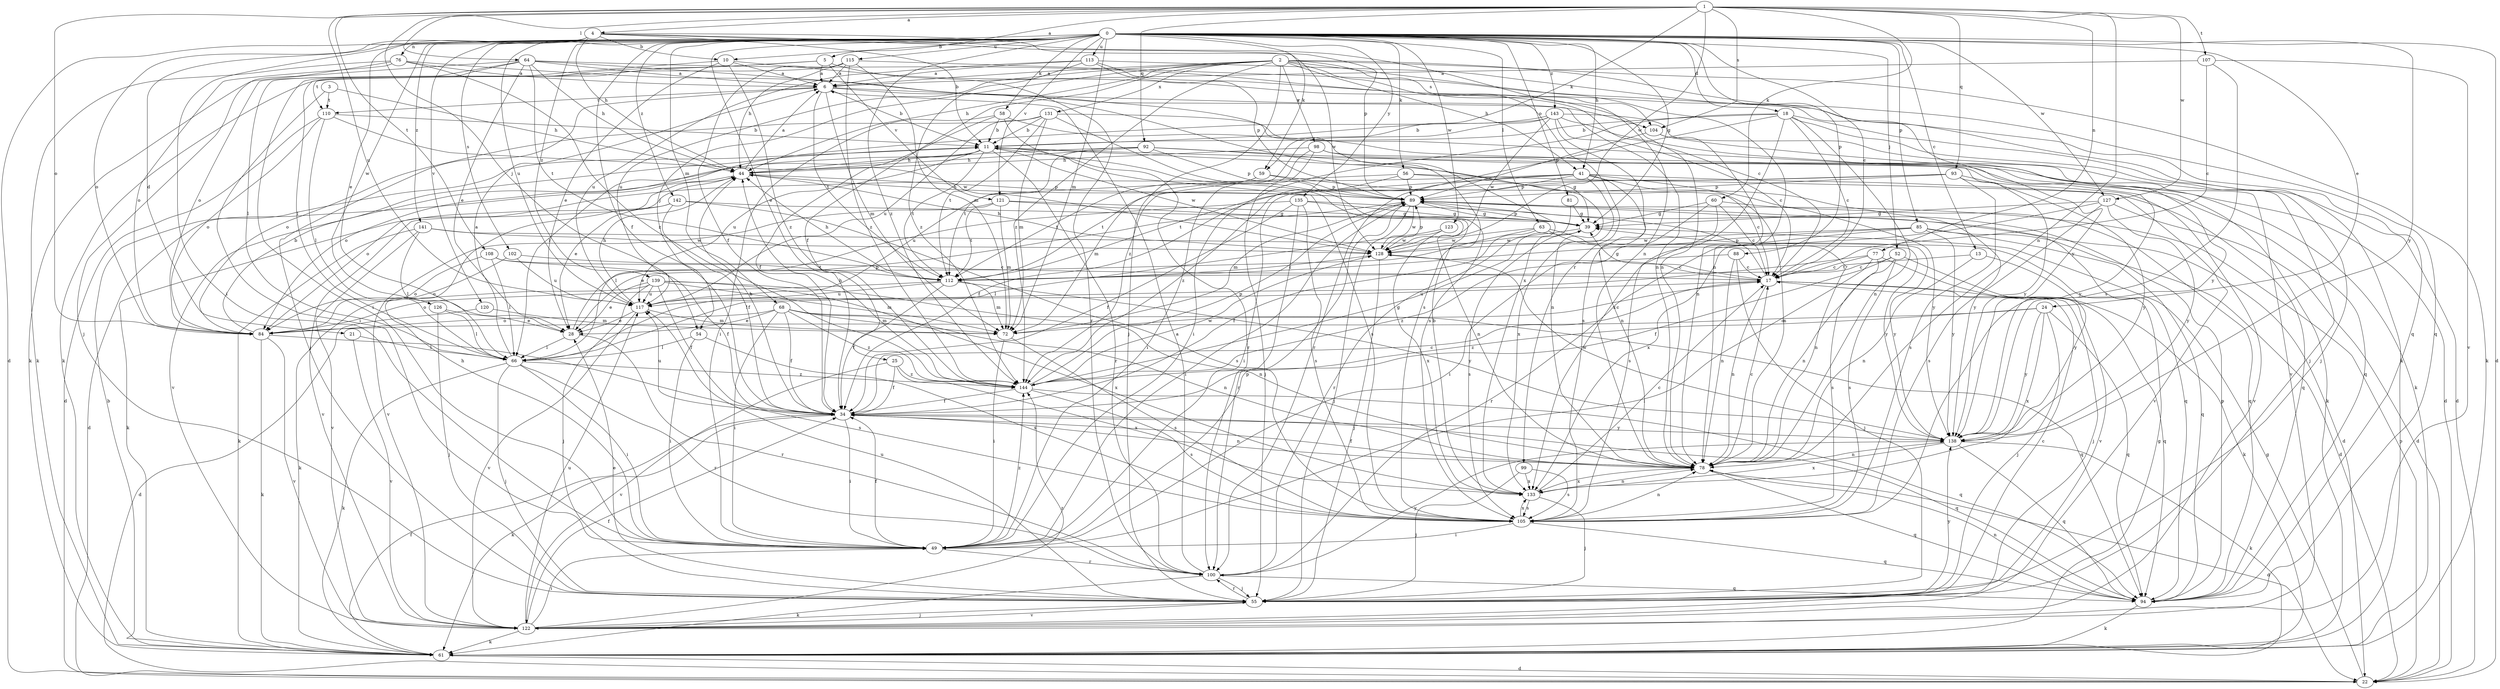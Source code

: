 strict digraph  {
0;
1;
2;
3;
4;
5;
6;
10;
11;
13;
17;
18;
21;
22;
24;
25;
28;
34;
39;
41;
44;
49;
52;
54;
55;
56;
58;
59;
60;
61;
63;
64;
66;
68;
72;
76;
77;
78;
81;
84;
85;
88;
89;
92;
93;
94;
98;
99;
100;
102;
104;
105;
107;
108;
110;
112;
113;
115;
117;
120;
121;
122;
123;
126;
127;
128;
131;
133;
135;
138;
139;
141;
142;
143;
144;
0 -> 10  [label=b];
0 -> 13  [label=c];
0 -> 17  [label=c];
0 -> 18  [label=d];
0 -> 21  [label=d];
0 -> 22  [label=d];
0 -> 24  [label=e];
0 -> 25  [label=e];
0 -> 34  [label=f];
0 -> 39  [label=g];
0 -> 41  [label=h];
0 -> 49  [label=i];
0 -> 52  [label=j];
0 -> 56  [label=k];
0 -> 58  [label=k];
0 -> 59  [label=k];
0 -> 63  [label=l];
0 -> 68  [label=m];
0 -> 72  [label=m];
0 -> 76  [label=n];
0 -> 81  [label=o];
0 -> 85  [label=p];
0 -> 88  [label=p];
0 -> 102  [label=s];
0 -> 113  [label=u];
0 -> 115  [label=u];
0 -> 117  [label=u];
0 -> 120  [label=v];
0 -> 121  [label=v];
0 -> 123  [label=w];
0 -> 126  [label=w];
0 -> 127  [label=w];
0 -> 135  [label=y];
0 -> 138  [label=y];
0 -> 139  [label=z];
0 -> 141  [label=z];
0 -> 142  [label=z];
0 -> 143  [label=z];
0 -> 144  [label=z];
1 -> 4  [label=a];
1 -> 5  [label=a];
1 -> 54  [label=j];
1 -> 59  [label=k];
1 -> 60  [label=k];
1 -> 64  [label=l];
1 -> 77  [label=n];
1 -> 78  [label=n];
1 -> 84  [label=o];
1 -> 92  [label=q];
1 -> 93  [label=q];
1 -> 104  [label=s];
1 -> 107  [label=t];
1 -> 108  [label=t];
1 -> 117  [label=u];
1 -> 127  [label=w];
1 -> 128  [label=w];
2 -> 6  [label=a];
2 -> 34  [label=f];
2 -> 41  [label=h];
2 -> 44  [label=h];
2 -> 54  [label=j];
2 -> 55  [label=j];
2 -> 61  [label=k];
2 -> 78  [label=n];
2 -> 94  [label=q];
2 -> 98  [label=r];
2 -> 99  [label=r];
2 -> 104  [label=s];
2 -> 117  [label=u];
2 -> 131  [label=x];
2 -> 144  [label=z];
3 -> 44  [label=h];
3 -> 49  [label=i];
3 -> 110  [label=t];
4 -> 10  [label=b];
4 -> 11  [label=b];
4 -> 22  [label=d];
4 -> 28  [label=e];
4 -> 44  [label=h];
4 -> 78  [label=n];
4 -> 84  [label=o];
4 -> 89  [label=p];
4 -> 128  [label=w];
5 -> 6  [label=a];
5 -> 66  [label=l];
5 -> 100  [label=r];
5 -> 110  [label=t];
5 -> 121  [label=v];
6 -> 11  [label=b];
6 -> 55  [label=j];
6 -> 72  [label=m];
6 -> 104  [label=s];
6 -> 105  [label=s];
6 -> 110  [label=t];
6 -> 112  [label=t];
10 -> 6  [label=a];
10 -> 17  [label=c];
10 -> 28  [label=e];
10 -> 49  [label=i];
10 -> 144  [label=z];
11 -> 44  [label=h];
11 -> 78  [label=n];
11 -> 84  [label=o];
11 -> 94  [label=q];
11 -> 100  [label=r];
11 -> 105  [label=s];
11 -> 112  [label=t];
11 -> 117  [label=u];
11 -> 128  [label=w];
13 -> 78  [label=n];
13 -> 112  [label=t];
13 -> 138  [label=y];
17 -> 39  [label=g];
17 -> 55  [label=j];
17 -> 78  [label=n];
17 -> 89  [label=p];
17 -> 94  [label=q];
17 -> 117  [label=u];
18 -> 11  [label=b];
18 -> 17  [label=c];
18 -> 22  [label=d];
18 -> 49  [label=i];
18 -> 55  [label=j];
18 -> 78  [label=n];
18 -> 100  [label=r];
18 -> 133  [label=x];
21 -> 66  [label=l];
21 -> 122  [label=v];
22 -> 39  [label=g];
22 -> 89  [label=p];
24 -> 55  [label=j];
24 -> 84  [label=o];
24 -> 94  [label=q];
24 -> 133  [label=x];
24 -> 138  [label=y];
24 -> 144  [label=z];
25 -> 34  [label=f];
25 -> 122  [label=v];
25 -> 133  [label=x];
25 -> 144  [label=z];
28 -> 66  [label=l];
28 -> 89  [label=p];
28 -> 100  [label=r];
34 -> 17  [label=c];
34 -> 44  [label=h];
34 -> 49  [label=i];
34 -> 61  [label=k];
34 -> 78  [label=n];
34 -> 94  [label=q];
34 -> 117  [label=u];
34 -> 138  [label=y];
39 -> 89  [label=p];
39 -> 105  [label=s];
39 -> 128  [label=w];
41 -> 17  [label=c];
41 -> 34  [label=f];
41 -> 78  [label=n];
41 -> 84  [label=o];
41 -> 89  [label=p];
41 -> 112  [label=t];
41 -> 122  [label=v];
41 -> 133  [label=x];
41 -> 138  [label=y];
44 -> 6  [label=a];
44 -> 22  [label=d];
44 -> 28  [label=e];
44 -> 89  [label=p];
49 -> 34  [label=f];
49 -> 44  [label=h];
49 -> 89  [label=p];
49 -> 100  [label=r];
49 -> 144  [label=z];
52 -> 17  [label=c];
52 -> 34  [label=f];
52 -> 61  [label=k];
52 -> 78  [label=n];
52 -> 105  [label=s];
54 -> 49  [label=i];
54 -> 66  [label=l];
54 -> 105  [label=s];
55 -> 17  [label=c];
55 -> 28  [label=e];
55 -> 100  [label=r];
55 -> 117  [label=u];
55 -> 122  [label=v];
55 -> 138  [label=y];
56 -> 89  [label=p];
56 -> 94  [label=q];
56 -> 117  [label=u];
56 -> 138  [label=y];
56 -> 144  [label=z];
58 -> 11  [label=b];
58 -> 22  [label=d];
58 -> 34  [label=f];
58 -> 49  [label=i];
58 -> 100  [label=r];
59 -> 72  [label=m];
59 -> 78  [label=n];
59 -> 89  [label=p];
59 -> 112  [label=t];
60 -> 17  [label=c];
60 -> 39  [label=g];
60 -> 49  [label=i];
60 -> 94  [label=q];
60 -> 105  [label=s];
61 -> 11  [label=b];
61 -> 22  [label=d];
61 -> 34  [label=f];
61 -> 39  [label=g];
63 -> 28  [label=e];
63 -> 34  [label=f];
63 -> 78  [label=n];
63 -> 128  [label=w];
63 -> 138  [label=y];
64 -> 6  [label=a];
64 -> 28  [label=e];
64 -> 44  [label=h];
64 -> 61  [label=k];
64 -> 66  [label=l];
64 -> 84  [label=o];
64 -> 112  [label=t];
64 -> 133  [label=x];
64 -> 138  [label=y];
66 -> 6  [label=a];
66 -> 49  [label=i];
66 -> 55  [label=j];
66 -> 61  [label=k];
66 -> 100  [label=r];
66 -> 144  [label=z];
68 -> 28  [label=e];
68 -> 34  [label=f];
68 -> 49  [label=i];
68 -> 72  [label=m];
68 -> 78  [label=n];
68 -> 84  [label=o];
68 -> 94  [label=q];
68 -> 144  [label=z];
72 -> 17  [label=c];
72 -> 49  [label=i];
72 -> 105  [label=s];
76 -> 6  [label=a];
76 -> 55  [label=j];
76 -> 61  [label=k];
76 -> 78  [label=n];
76 -> 84  [label=o];
76 -> 144  [label=z];
77 -> 17  [label=c];
77 -> 49  [label=i];
77 -> 66  [label=l];
77 -> 105  [label=s];
77 -> 122  [label=v];
78 -> 17  [label=c];
78 -> 22  [label=d];
78 -> 34  [label=f];
78 -> 94  [label=q];
78 -> 133  [label=x];
81 -> 39  [label=g];
81 -> 100  [label=r];
84 -> 11  [label=b];
84 -> 61  [label=k];
84 -> 105  [label=s];
84 -> 122  [label=v];
85 -> 22  [label=d];
85 -> 94  [label=q];
85 -> 100  [label=r];
85 -> 112  [label=t];
85 -> 128  [label=w];
85 -> 138  [label=y];
88 -> 17  [label=c];
88 -> 55  [label=j];
88 -> 78  [label=n];
88 -> 144  [label=z];
89 -> 39  [label=g];
89 -> 44  [label=h];
89 -> 49  [label=i];
89 -> 55  [label=j];
89 -> 72  [label=m];
89 -> 94  [label=q];
89 -> 128  [label=w];
92 -> 39  [label=g];
92 -> 44  [label=h];
92 -> 89  [label=p];
92 -> 112  [label=t];
92 -> 122  [label=v];
92 -> 138  [label=y];
93 -> 49  [label=i];
93 -> 89  [label=p];
93 -> 105  [label=s];
93 -> 112  [label=t];
93 -> 122  [label=v];
93 -> 138  [label=y];
94 -> 61  [label=k];
94 -> 78  [label=n];
94 -> 89  [label=p];
98 -> 44  [label=h];
98 -> 49  [label=i];
98 -> 55  [label=j];
98 -> 61  [label=k];
98 -> 138  [label=y];
99 -> 55  [label=j];
99 -> 105  [label=s];
99 -> 133  [label=x];
100 -> 6  [label=a];
100 -> 55  [label=j];
100 -> 61  [label=k];
100 -> 94  [label=q];
100 -> 138  [label=y];
102 -> 17  [label=c];
102 -> 84  [label=o];
102 -> 117  [label=u];
104 -> 78  [label=n];
104 -> 89  [label=p];
104 -> 122  [label=v];
105 -> 49  [label=i];
105 -> 78  [label=n];
105 -> 94  [label=q];
105 -> 133  [label=x];
107 -> 6  [label=a];
107 -> 17  [label=c];
107 -> 105  [label=s];
107 -> 122  [label=v];
108 -> 34  [label=f];
108 -> 66  [label=l];
108 -> 84  [label=o];
108 -> 112  [label=t];
110 -> 11  [label=b];
110 -> 22  [label=d];
110 -> 66  [label=l];
110 -> 84  [label=o];
110 -> 128  [label=w];
112 -> 34  [label=f];
112 -> 44  [label=h];
112 -> 72  [label=m];
112 -> 84  [label=o];
112 -> 117  [label=u];
112 -> 138  [label=y];
113 -> 6  [label=a];
113 -> 61  [label=k];
113 -> 78  [label=n];
113 -> 89  [label=p];
113 -> 117  [label=u];
113 -> 144  [label=z];
115 -> 6  [label=a];
115 -> 34  [label=f];
115 -> 44  [label=h];
115 -> 61  [label=k];
115 -> 72  [label=m];
115 -> 94  [label=q];
115 -> 144  [label=z];
117 -> 28  [label=e];
117 -> 44  [label=h];
117 -> 72  [label=m];
117 -> 122  [label=v];
120 -> 22  [label=d];
120 -> 72  [label=m];
121 -> 39  [label=g];
121 -> 72  [label=m];
121 -> 78  [label=n];
121 -> 112  [label=t];
121 -> 122  [label=v];
122 -> 34  [label=f];
122 -> 49  [label=i];
122 -> 55  [label=j];
122 -> 61  [label=k];
122 -> 117  [label=u];
122 -> 144  [label=z];
123 -> 66  [label=l];
123 -> 128  [label=w];
123 -> 133  [label=x];
126 -> 28  [label=e];
126 -> 55  [label=j];
126 -> 66  [label=l];
127 -> 22  [label=d];
127 -> 39  [label=g];
127 -> 105  [label=s];
127 -> 133  [label=x];
127 -> 138  [label=y];
128 -> 17  [label=c];
128 -> 44  [label=h];
128 -> 55  [label=j];
128 -> 89  [label=p];
128 -> 112  [label=t];
131 -> 11  [label=b];
131 -> 61  [label=k];
131 -> 72  [label=m];
131 -> 84  [label=o];
131 -> 105  [label=s];
131 -> 112  [label=t];
131 -> 117  [label=u];
133 -> 11  [label=b];
133 -> 17  [label=c];
133 -> 55  [label=j];
133 -> 78  [label=n];
133 -> 105  [label=s];
135 -> 22  [label=d];
135 -> 34  [label=f];
135 -> 39  [label=g];
135 -> 66  [label=l];
135 -> 100  [label=r];
135 -> 105  [label=s];
138 -> 61  [label=k];
138 -> 78  [label=n];
138 -> 94  [label=q];
138 -> 128  [label=w];
138 -> 133  [label=x];
139 -> 28  [label=e];
139 -> 34  [label=f];
139 -> 55  [label=j];
139 -> 61  [label=k];
139 -> 72  [label=m];
139 -> 78  [label=n];
139 -> 117  [label=u];
139 -> 133  [label=x];
141 -> 61  [label=k];
141 -> 66  [label=l];
141 -> 122  [label=v];
141 -> 128  [label=w];
141 -> 138  [label=y];
142 -> 34  [label=f];
142 -> 39  [label=g];
142 -> 61  [label=k];
142 -> 105  [label=s];
142 -> 122  [label=v];
143 -> 11  [label=b];
143 -> 17  [label=c];
143 -> 55  [label=j];
143 -> 66  [label=l];
143 -> 105  [label=s];
143 -> 128  [label=w];
143 -> 138  [label=y];
143 -> 144  [label=z];
144 -> 34  [label=f];
144 -> 39  [label=g];
144 -> 44  [label=h];
144 -> 89  [label=p];
144 -> 94  [label=q];
144 -> 105  [label=s];
144 -> 128  [label=w];
}
